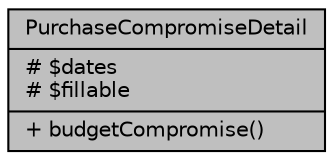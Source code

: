 digraph "PurchaseCompromiseDetail"
{
 // LATEX_PDF_SIZE
  bgcolor="transparent";
  edge [fontname="Helvetica",fontsize="10",labelfontname="Helvetica",labelfontsize="10"];
  node [fontname="Helvetica",fontsize="10",shape=record];
  Node1 [label="{PurchaseCompromiseDetail\n|# $dates\l# $fillable\l|+ budgetCompromise()\l}",height=0.2,width=0.4,color="black", fillcolor="grey75", style="filled", fontcolor="black",tooltip="Datos de los detalles de los compromisos de compras."];
}

